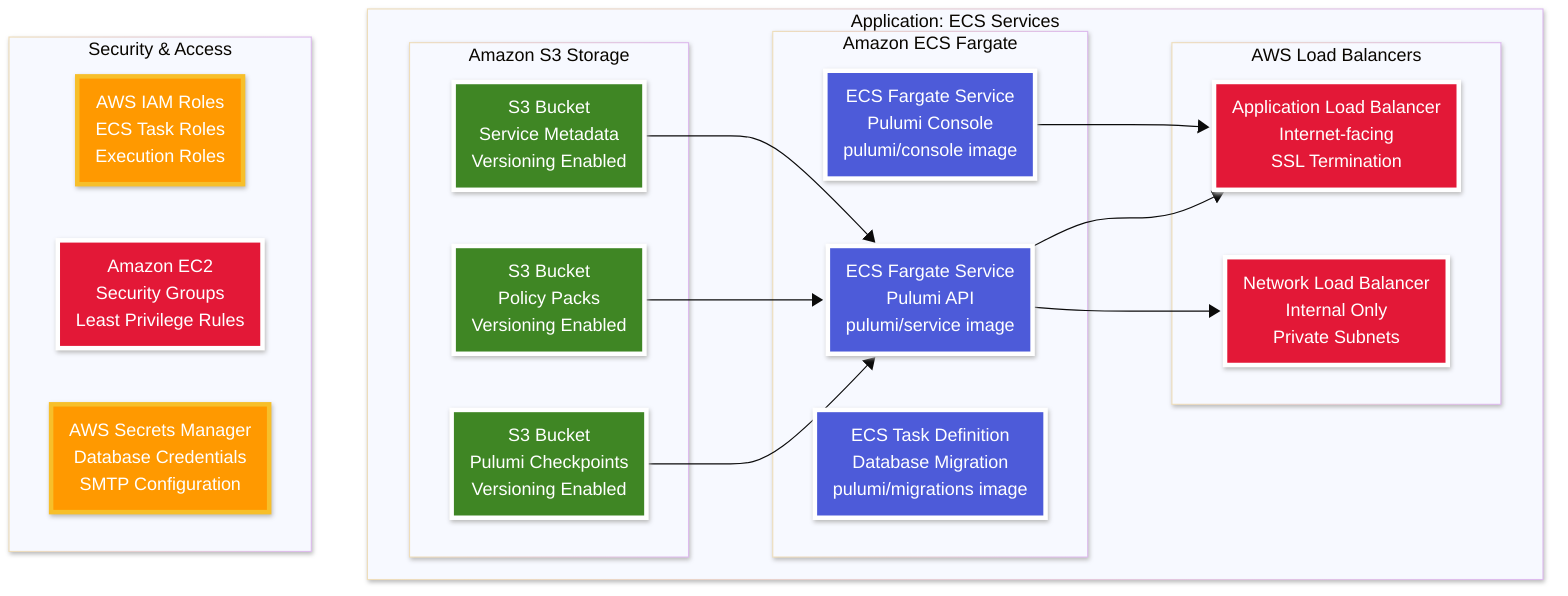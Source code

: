 ---
config:
  look: neo
  theme: base
---
graph TD
    classDef storage fill:#3F8624,stroke:#FFFFFF,stroke-width:4px,color:#FFFFFF
    classDef network fill:#E31837,stroke:#FFFFFF,stroke-width:4px,color:#FFFFFF
    classDef pulumi fill:#4d5bd9,stroke:#FFFFFF,stroke-width:4px,color:#FFFFFF
    classDef aws fill:#FF9900,stroke:#f7bf2a,stroke-width:4px,color:#FFFFFF
    
    subgraph APP["Application: ECS Services"]
        subgraph S3["Amazon S3 Storage"]
            S3_CHECKPOINT[S3 Bucket<br/>Pulumi Checkpoints<br/>Versioning Enabled]:::storage
            S3_POLICY[S3 Bucket<br/>Policy Packs<br/>Versioning Enabled]:::storage
            S3_METADATA[S3 Bucket<br/>Service Metadata<br/>Versioning Enabled]:::storage
        end
        
        subgraph ECS["Amazon ECS Fargate"]
            API_SERVICE[ECS Fargate Service<br/>Pulumi API<br/>pulumi/service image]:::pulumi
            CONSOLE_SERVICE[ECS Fargate Service<br/>Pulumi Console<br/>pulumi/console image]:::pulumi
            MIGRATION_TASK[ECS Task Definition<br/>Database Migration<br/>pulumi/migrations image]:::pulumi
        end
        
        subgraph LB["AWS Load Balancers"]
            PUBLIC_ALB[Application Load Balancer<br/>Internet-facing<br/>SSL Termination]:::network
            PRIVATE_NLB[Network Load Balancer<br/>Internal Only<br/>Private Subnets]:::network
        end
    end
    
    subgraph SEC["Security & Access"]
        IAM_ROLES[AWS IAM Roles<br/>ECS Task Roles<br/>Execution Roles]:::aws
        SECURITY_GROUPS[Amazon EC2<br/>Security Groups<br/>Least Privilege Rules]:::network
        SECRETS[AWS Secrets Manager<br/>Database Credentials<br/>SMTP Configuration]:::aws
    end
    
    API_SERVICE --> PUBLIC_ALB
    CONSOLE_SERVICE --> PUBLIC_ALB
    API_SERVICE --> PRIVATE_NLB
    S3_CHECKPOINT --> API_SERVICE
    S3_POLICY --> API_SERVICE
    S3_METADATA --> API_SERVICE